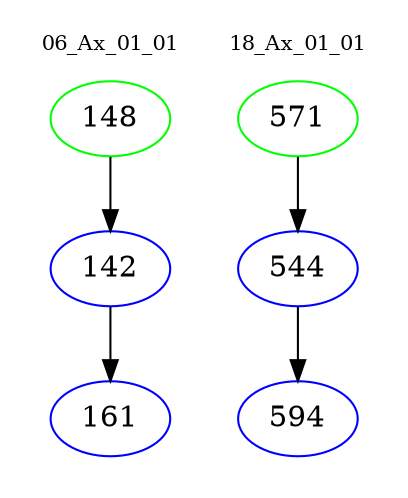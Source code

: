 digraph{
subgraph cluster_0 {
color = white
label = "06_Ax_01_01";
fontsize=10;
T0_148 [label="148", color="green"]
T0_148 -> T0_142 [color="black"]
T0_142 [label="142", color="blue"]
T0_142 -> T0_161 [color="black"]
T0_161 [label="161", color="blue"]
}
subgraph cluster_1 {
color = white
label = "18_Ax_01_01";
fontsize=10;
T1_571 [label="571", color="green"]
T1_571 -> T1_544 [color="black"]
T1_544 [label="544", color="blue"]
T1_544 -> T1_594 [color="black"]
T1_594 [label="594", color="blue"]
}
}
